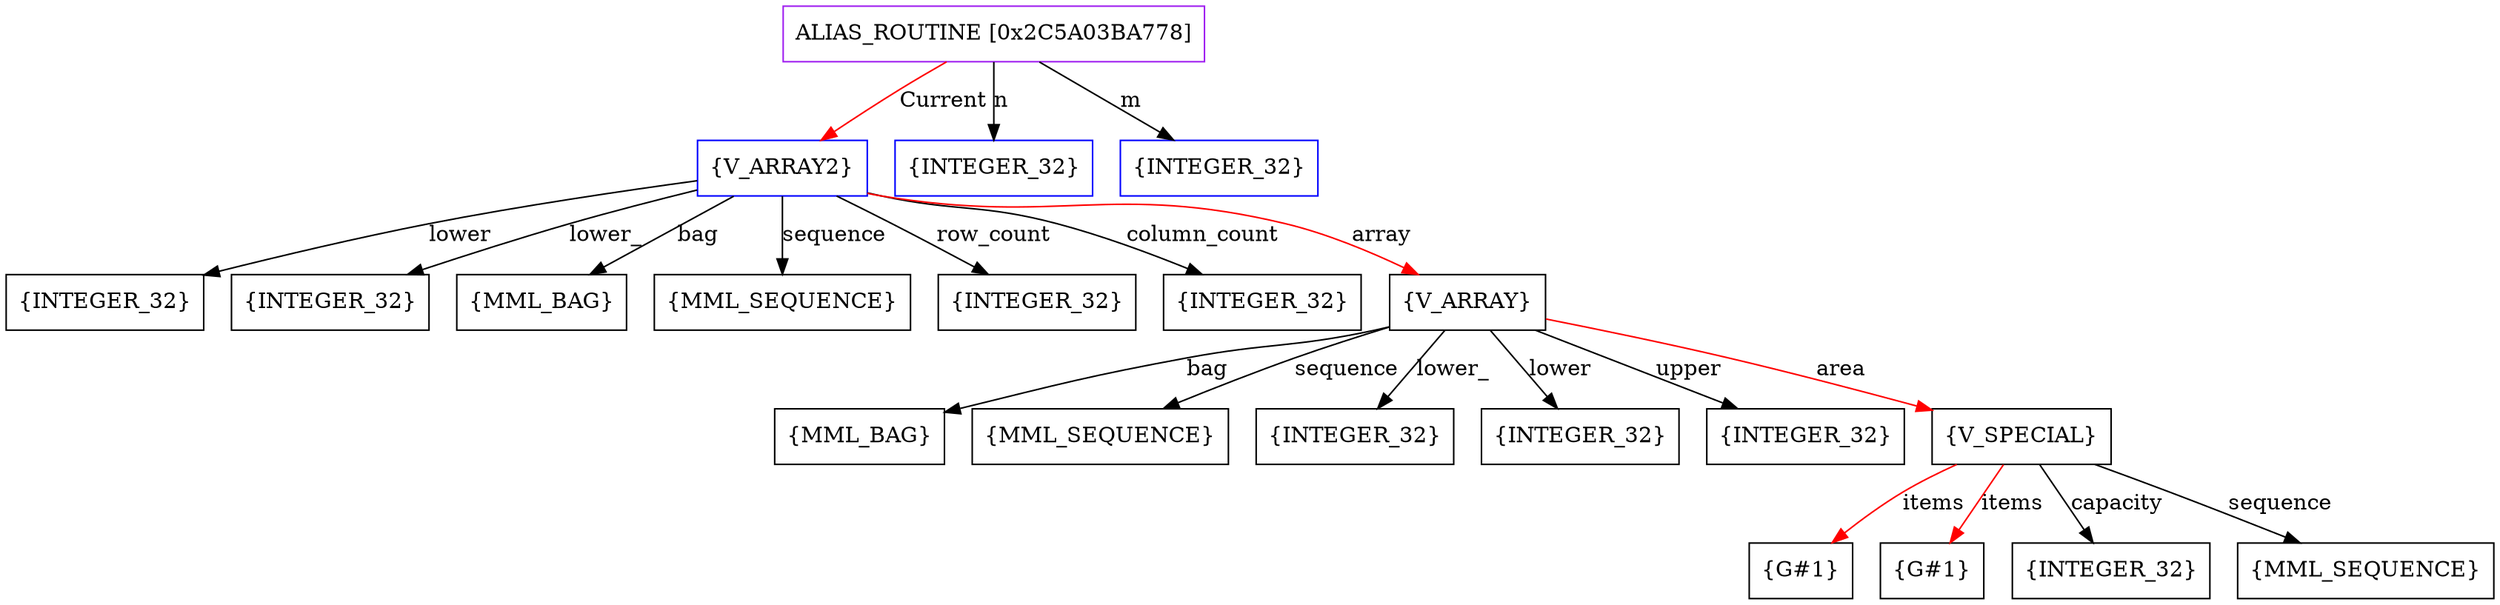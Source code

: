 digraph g {
	node [shape=box]
	b1[color=purple label=<ALIAS_ROUTINE [0x2C5A03BA778]>]
	b2[color=blue label=<{V_ARRAY2}>]
	b3[label=<{INTEGER_32}>]
	b4[label=<{INTEGER_32}>]
	b5[label=<{MML_BAG}>]
	b6[label=<{MML_SEQUENCE}>]
	b7[label=<{INTEGER_32}>]
	b8[label=<{INTEGER_32}>]
	b9[label=<{V_ARRAY}>]
	b10[label=<{MML_BAG}>]
	b11[label=<{MML_SEQUENCE}>]
	b12[label=<{INTEGER_32}>]
	b13[label=<{INTEGER_32}>]
	b14[label=<{INTEGER_32}>]
	b15[label=<{V_SPECIAL}>]
	b16[label=<{G#1}>]
	b17[label=<{G#1}>]
	b18[label=<{INTEGER_32}>]
	b19[label=<{MML_SEQUENCE}>]
	b20[color=blue label=<{INTEGER_32}>]
	b21[color=blue label=<{INTEGER_32}>]
	b1->b2[color=red label=<Current>]
	b2->b3[label=<lower>]
	b2->b4[label=<lower_>]
	b2->b5[label=<bag>]
	b2->b6[label=<sequence>]
	b2->b7[label=<row_count>]
	b2->b8[label=<column_count>]
	b2->b9[color=red label=<array>]
	b9->b10[label=<bag>]
	b9->b11[label=<sequence>]
	b9->b12[label=<lower_>]
	b9->b13[label=<lower>]
	b9->b14[label=<upper>]
	b9->b15[color=red label=<area>]
	b15->b16[color=red label=<items>]
	b15->b17[color=red label=<items>]
	b15->b18[label=<capacity>]
	b15->b19[label=<sequence>]
	b1->b20[label=<n>]
	b1->b21[label=<m>]
}

